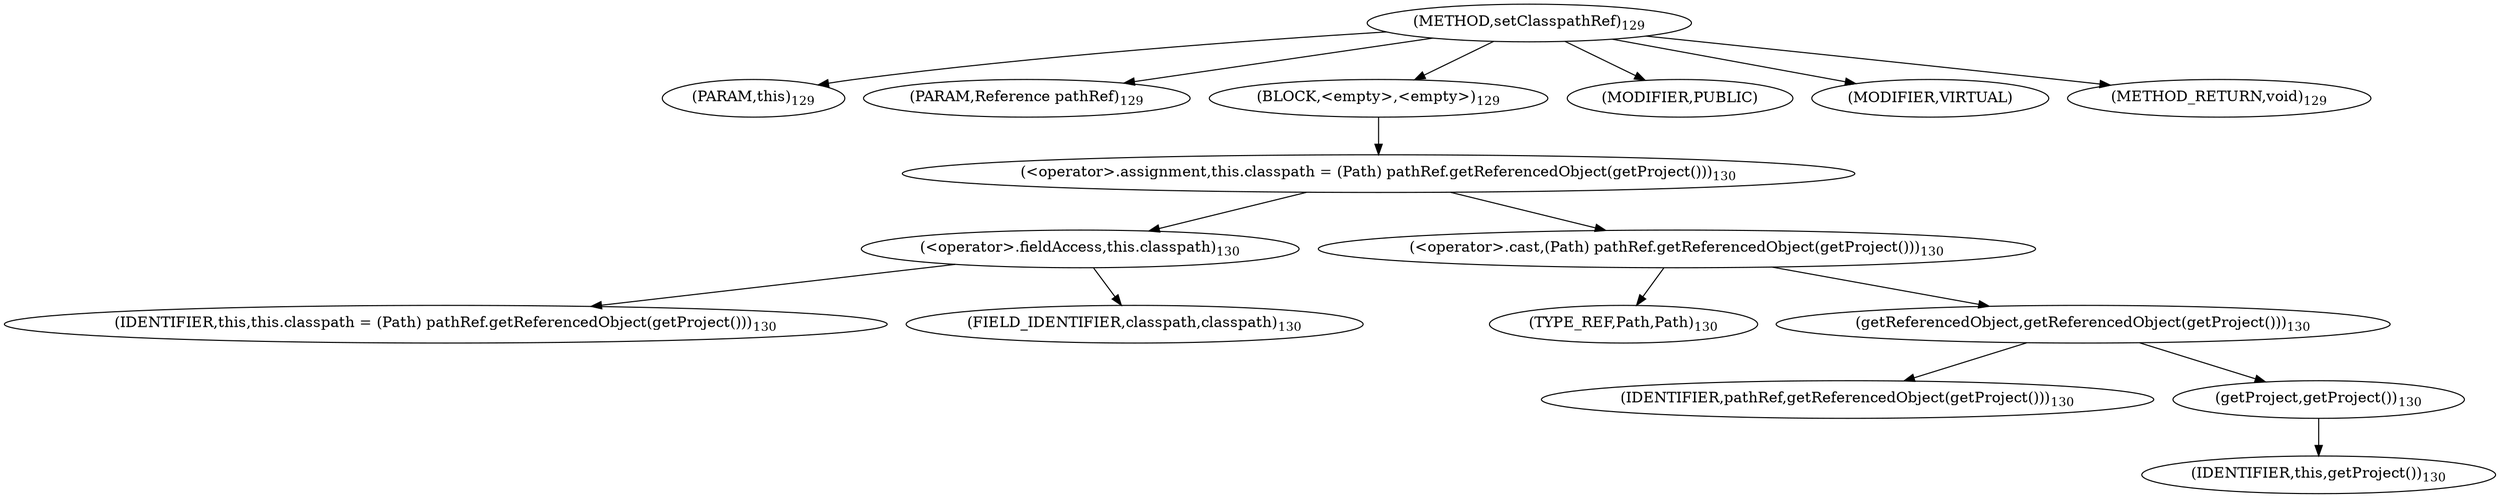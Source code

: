 digraph "setClasspathRef" {  
"140" [label = <(METHOD,setClasspathRef)<SUB>129</SUB>> ]
"14" [label = <(PARAM,this)<SUB>129</SUB>> ]
"141" [label = <(PARAM,Reference pathRef)<SUB>129</SUB>> ]
"142" [label = <(BLOCK,&lt;empty&gt;,&lt;empty&gt;)<SUB>129</SUB>> ]
"143" [label = <(&lt;operator&gt;.assignment,this.classpath = (Path) pathRef.getReferencedObject(getProject()))<SUB>130</SUB>> ]
"144" [label = <(&lt;operator&gt;.fieldAccess,this.classpath)<SUB>130</SUB>> ]
"145" [label = <(IDENTIFIER,this,this.classpath = (Path) pathRef.getReferencedObject(getProject()))<SUB>130</SUB>> ]
"146" [label = <(FIELD_IDENTIFIER,classpath,classpath)<SUB>130</SUB>> ]
"147" [label = <(&lt;operator&gt;.cast,(Path) pathRef.getReferencedObject(getProject()))<SUB>130</SUB>> ]
"148" [label = <(TYPE_REF,Path,Path)<SUB>130</SUB>> ]
"149" [label = <(getReferencedObject,getReferencedObject(getProject()))<SUB>130</SUB>> ]
"150" [label = <(IDENTIFIER,pathRef,getReferencedObject(getProject()))<SUB>130</SUB>> ]
"151" [label = <(getProject,getProject())<SUB>130</SUB>> ]
"13" [label = <(IDENTIFIER,this,getProject())<SUB>130</SUB>> ]
"152" [label = <(MODIFIER,PUBLIC)> ]
"153" [label = <(MODIFIER,VIRTUAL)> ]
"154" [label = <(METHOD_RETURN,void)<SUB>129</SUB>> ]
  "140" -> "14" 
  "140" -> "141" 
  "140" -> "142" 
  "140" -> "152" 
  "140" -> "153" 
  "140" -> "154" 
  "142" -> "143" 
  "143" -> "144" 
  "143" -> "147" 
  "144" -> "145" 
  "144" -> "146" 
  "147" -> "148" 
  "147" -> "149" 
  "149" -> "150" 
  "149" -> "151" 
  "151" -> "13" 
}

